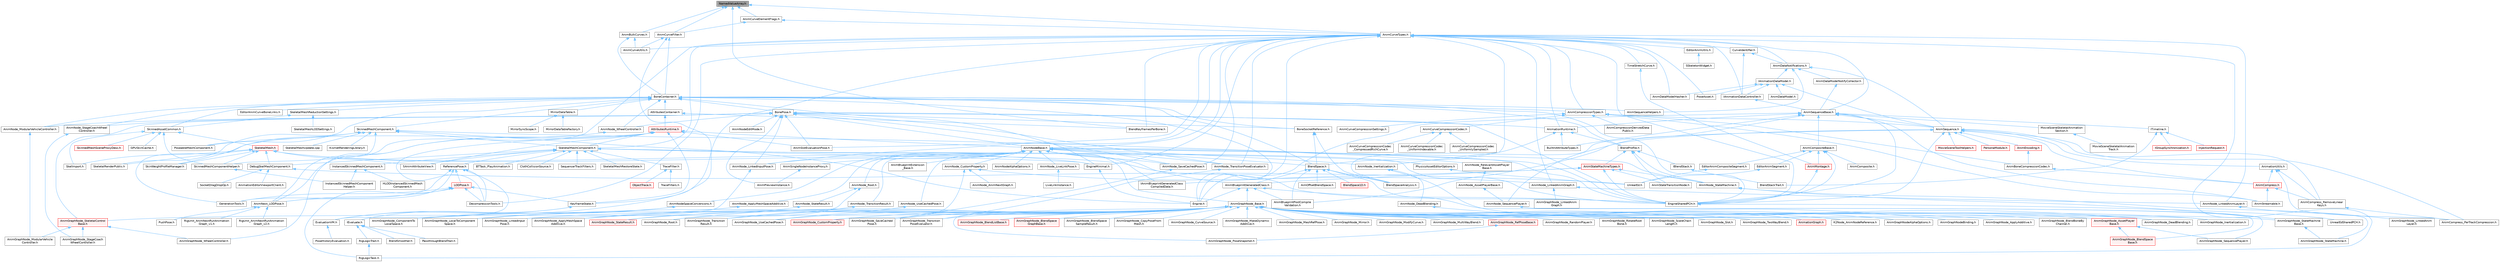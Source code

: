 digraph "NamedValueArray.h"
{
 // INTERACTIVE_SVG=YES
 // LATEX_PDF_SIZE
  bgcolor="transparent";
  edge [fontname=Helvetica,fontsize=10,labelfontname=Helvetica,labelfontsize=10];
  node [fontname=Helvetica,fontsize=10,shape=box,height=0.2,width=0.4];
  Node1 [id="Node000001",label="NamedValueArray.h",height=0.2,width=0.4,color="gray40", fillcolor="grey60", style="filled", fontcolor="black",tooltip=" "];
  Node1 -> Node2 [id="edge1_Node000001_Node000002",dir="back",color="steelblue1",style="solid",tooltip=" "];
  Node2 [id="Node000002",label="AnimBulkCurves.h",height=0.2,width=0.4,color="grey40", fillcolor="white", style="filled",URL="$d0/dcd/AnimBulkCurves_8h.html",tooltip=" "];
  Node2 -> Node3 [id="edge2_Node000002_Node000003",dir="back",color="steelblue1",style="solid",tooltip=" "];
  Node3 [id="Node000003",label="AnimCurveUtils.h",height=0.2,width=0.4,color="grey40", fillcolor="white", style="filled",URL="$d2/d99/AnimCurveUtils_8h.html",tooltip=" "];
  Node2 -> Node4 [id="edge3_Node000002_Node000004",dir="back",color="steelblue1",style="solid",tooltip=" "];
  Node4 [id="Node000004",label="BoneContainer.h",height=0.2,width=0.4,color="grey40", fillcolor="white", style="filled",URL="$d9/d68/BoneContainer_8h.html",tooltip=" "];
  Node4 -> Node5 [id="edge4_Node000004_Node000005",dir="back",color="steelblue1",style="solid",tooltip=" "];
  Node5 [id="Node000005",label="AnimCompressionTypes.h",height=0.2,width=0.4,color="grey40", fillcolor="white", style="filled",URL="$d1/d3b/AnimCompressionTypes_8h.html",tooltip=" "];
  Node5 -> Node6 [id="edge5_Node000005_Node000006",dir="back",color="steelblue1",style="solid",tooltip=" "];
  Node6 [id="Node000006",label="AnimBoneCompressionCodec.h",height=0.2,width=0.4,color="grey40", fillcolor="white", style="filled",URL="$dd/dc3/AnimBoneCompressionCodec_8h.html",tooltip=" "];
  Node6 -> Node7 [id="edge6_Node000006_Node000007",dir="back",color="steelblue1",style="solid",tooltip=" "];
  Node7 [id="Node000007",label="AnimCompress.h",height=0.2,width=0.4,color="red", fillcolor="#FFF0F0", style="filled",URL="$dd/d6d/AnimCompress_8h.html",tooltip=" "];
  Node7 -> Node11 [id="edge7_Node000007_Node000011",dir="back",color="steelblue1",style="solid",tooltip=" "];
  Node11 [id="Node000011",label="AnimCompress_RemoveLinear\lKeys.h",height=0.2,width=0.4,color="grey40", fillcolor="white", style="filled",URL="$d1/d0a/AnimCompress__RemoveLinearKeys_8h.html",tooltip=" "];
  Node11 -> Node12 [id="edge8_Node000011_Node000012",dir="back",color="steelblue1",style="solid",tooltip=" "];
  Node12 [id="Node000012",label="AnimCompress_PerTrackCompression.h",height=0.2,width=0.4,color="grey40", fillcolor="white", style="filled",URL="$d1/d22/AnimCompress__PerTrackCompression_8h.html",tooltip=" "];
  Node7 -> Node14 [id="edge9_Node000007_Node000014",dir="back",color="steelblue1",style="solid",tooltip=" "];
  Node14 [id="Node000014",label="AnimStreamable.h",height=0.2,width=0.4,color="grey40", fillcolor="white", style="filled",URL="$d1/d46/AnimStreamable_8h.html",tooltip=" "];
  Node5 -> Node15 [id="edge10_Node000005_Node000015",dir="back",color="steelblue1",style="solid",tooltip=" "];
  Node15 [id="Node000015",label="AnimCompressionDerivedData\lPublic.h",height=0.2,width=0.4,color="grey40", fillcolor="white", style="filled",URL="$dc/d36/AnimCompressionDerivedDataPublic_8h.html",tooltip=" "];
  Node5 -> Node16 [id="edge11_Node000005_Node000016",dir="back",color="steelblue1",style="solid",tooltip=" "];
  Node16 [id="Node000016",label="AnimCurveCompressionCodec.h",height=0.2,width=0.4,color="grey40", fillcolor="white", style="filled",URL="$d3/d77/AnimCurveCompressionCodec_8h.html",tooltip=" "];
  Node16 -> Node17 [id="edge12_Node000016_Node000017",dir="back",color="steelblue1",style="solid",tooltip=" "];
  Node17 [id="Node000017",label="AnimCurveCompressionCodec\l_CompressedRichCurve.h",height=0.2,width=0.4,color="grey40", fillcolor="white", style="filled",URL="$db/d72/AnimCurveCompressionCodec__CompressedRichCurve_8h.html",tooltip=" "];
  Node16 -> Node18 [id="edge13_Node000016_Node000018",dir="back",color="steelblue1",style="solid",tooltip=" "];
  Node18 [id="Node000018",label="AnimCurveCompressionCodec\l_UniformIndexable.h",height=0.2,width=0.4,color="grey40", fillcolor="white", style="filled",URL="$d7/d0a/AnimCurveCompressionCodec__UniformIndexable_8h.html",tooltip=" "];
  Node16 -> Node19 [id="edge14_Node000016_Node000019",dir="back",color="steelblue1",style="solid",tooltip=" "];
  Node19 [id="Node000019",label="AnimCurveCompressionCodec\l_UniformlySampled.h",height=0.2,width=0.4,color="grey40", fillcolor="white", style="filled",URL="$da/d4c/AnimCurveCompressionCodec__UniformlySampled_8h.html",tooltip=" "];
  Node5 -> Node20 [id="edge15_Node000005_Node000020",dir="back",color="steelblue1",style="solid",tooltip=" "];
  Node20 [id="Node000020",label="AnimCurveCompressionSettings.h",height=0.2,width=0.4,color="grey40", fillcolor="white", style="filled",URL="$d0/d49/AnimCurveCompressionSettings_8h.html",tooltip=" "];
  Node5 -> Node21 [id="edge16_Node000005_Node000021",dir="back",color="steelblue1",style="solid",tooltip=" "];
  Node21 [id="Node000021",label="AnimSequence.h",height=0.2,width=0.4,color="grey40", fillcolor="white", style="filled",URL="$d0/d8a/AnimSequence_8h.html",tooltip=" "];
  Node21 -> Node22 [id="edge17_Node000021_Node000022",dir="back",color="steelblue1",style="solid",tooltip=" "];
  Node22 [id="Node000022",label="AnimBlueprintPostCompile\lValidation.h",height=0.2,width=0.4,color="grey40", fillcolor="white", style="filled",URL="$de/d1b/AnimBlueprintPostCompileValidation_8h.html",tooltip=" "];
  Node21 -> Node7 [id="edge18_Node000021_Node000007",dir="back",color="steelblue1",style="solid",tooltip=" "];
  Node21 -> Node12 [id="edge19_Node000021_Node000012",dir="back",color="steelblue1",style="solid",tooltip=" "];
  Node21 -> Node11 [id="edge20_Node000021_Node000011",dir="back",color="steelblue1",style="solid",tooltip=" "];
  Node21 -> Node23 [id="edge21_Node000021_Node000023",dir="back",color="steelblue1",style="solid",tooltip=" "];
  Node23 [id="Node000023",label="AnimEncoding.h",height=0.2,width=0.4,color="red", fillcolor="#FFF0F0", style="filled",URL="$d9/dfd/AnimEncoding_8h.html",tooltip=" "];
  Node23 -> Node6 [id="edge22_Node000023_Node000006",dir="back",color="steelblue1",style="solid",tooltip=" "];
  Node21 -> Node28 [id="edge23_Node000021_Node000028",dir="back",color="steelblue1",style="solid",tooltip=" "];
  Node28 [id="Node000028",label="AnimationUtils.h",height=0.2,width=0.4,color="grey40", fillcolor="white", style="filled",URL="$d6/db6/AnimationUtils_8h.html",tooltip=" "];
  Node28 -> Node7 [id="edge24_Node000028_Node000007",dir="back",color="steelblue1",style="solid",tooltip=" "];
  Node28 -> Node12 [id="edge25_Node000028_Node000012",dir="back",color="steelblue1",style="solid",tooltip=" "];
  Node28 -> Node11 [id="edge26_Node000028_Node000011",dir="back",color="steelblue1",style="solid",tooltip=" "];
  Node21 -> Node29 [id="edge27_Node000021_Node000029",dir="back",color="steelblue1",style="solid",tooltip=" "];
  Node29 [id="Node000029",label="BlendSpaceAnalysis.h",height=0.2,width=0.4,color="grey40", fillcolor="white", style="filled",URL="$d7/daf/BlendSpaceAnalysis_8h.html",tooltip=" "];
  Node21 -> Node30 [id="edge28_Node000021_Node000030",dir="back",color="steelblue1",style="solid",tooltip=" "];
  Node30 [id="Node000030",label="EngineSharedPCH.h",height=0.2,width=0.4,color="grey40", fillcolor="white", style="filled",URL="$dc/dbb/EngineSharedPCH_8h.html",tooltip=" "];
  Node30 -> Node31 [id="edge29_Node000030_Node000031",dir="back",color="steelblue1",style="solid",tooltip=" "];
  Node31 [id="Node000031",label="UnrealEdSharedPCH.h",height=0.2,width=0.4,color="grey40", fillcolor="white", style="filled",URL="$d1/de6/UnrealEdSharedPCH_8h.html",tooltip=" "];
  Node21 -> Node32 [id="edge30_Node000021_Node000032",dir="back",color="steelblue1",style="solid",tooltip=" "];
  Node32 [id="Node000032",label="MovieSceneToolHelpers.h",height=0.2,width=0.4,color="red", fillcolor="#FFF0F0", style="filled",URL="$d4/d0e/MovieSceneToolHelpers_8h.html",tooltip=" "];
  Node21 -> Node37 [id="edge31_Node000021_Node000037",dir="back",color="steelblue1",style="solid",tooltip=" "];
  Node37 [id="Node000037",label="PersonaModule.h",height=0.2,width=0.4,color="red", fillcolor="#FFF0F0", style="filled",URL="$de/d74/PersonaModule_8h.html",tooltip=" "];
  Node5 -> Node14 [id="edge32_Node000005_Node000014",dir="back",color="steelblue1",style="solid",tooltip=" "];
  Node4 -> Node39 [id="edge33_Node000004_Node000039",dir="back",color="steelblue1",style="solid",tooltip=" "];
  Node39 [id="Node000039",label="AnimNode_ModularVehicleController.h",height=0.2,width=0.4,color="grey40", fillcolor="white", style="filled",URL="$d8/d10/AnimNode__ModularVehicleController_8h.html",tooltip=" "];
  Node39 -> Node40 [id="edge34_Node000039_Node000040",dir="back",color="steelblue1",style="solid",tooltip=" "];
  Node40 [id="Node000040",label="AnimGraphNode_ModularVehicle\lController.h",height=0.2,width=0.4,color="grey40", fillcolor="white", style="filled",URL="$d3/d04/AnimGraphNode__ModularVehicleController_8h.html",tooltip=" "];
  Node4 -> Node41 [id="edge35_Node000004_Node000041",dir="back",color="steelblue1",style="solid",tooltip=" "];
  Node41 [id="Node000041",label="AnimNode_StageCoachWheel\lController.h",height=0.2,width=0.4,color="grey40", fillcolor="white", style="filled",URL="$d0/d68/AnimNode__StageCoachWheelController_8h.html",tooltip=" "];
  Node41 -> Node42 [id="edge36_Node000041_Node000042",dir="back",color="steelblue1",style="solid",tooltip=" "];
  Node42 [id="Node000042",label="AnimGraphNode_StageCoach\lWheelController.h",height=0.2,width=0.4,color="grey40", fillcolor="white", style="filled",URL="$d6/dbe/AnimGraphNode__StageCoachWheelController_8h.html",tooltip=" "];
  Node4 -> Node43 [id="edge37_Node000004_Node000043",dir="back",color="steelblue1",style="solid",tooltip=" "];
  Node43 [id="Node000043",label="AnimNode_WheelController.h",height=0.2,width=0.4,color="grey40", fillcolor="white", style="filled",URL="$d4/dbf/AnimNode__WheelController_8h.html",tooltip=" "];
  Node43 -> Node44 [id="edge38_Node000043_Node000044",dir="back",color="steelblue1",style="solid",tooltip=" "];
  Node44 [id="Node000044",label="AnimGraphNode_WheelController.h",height=0.2,width=0.4,color="grey40", fillcolor="white", style="filled",URL="$df/de4/AnimGraphNode__WheelController_8h.html",tooltip=" "];
  Node4 -> Node45 [id="edge39_Node000004_Node000045",dir="back",color="steelblue1",style="solid",tooltip=" "];
  Node45 [id="Node000045",label="AnimSequenceHelpers.h",height=0.2,width=0.4,color="grey40", fillcolor="white", style="filled",URL="$dd/d12/AnimSequenceHelpers_8h.html",tooltip=" "];
  Node4 -> Node46 [id="edge40_Node000004_Node000046",dir="back",color="steelblue1",style="solid",tooltip=" "];
  Node46 [id="Node000046",label="AttributesContainer.h",height=0.2,width=0.4,color="grey40", fillcolor="white", style="filled",URL="$d7/db7/AttributesContainer_8h.html",tooltip=" "];
  Node46 -> Node47 [id="edge41_Node000046_Node000047",dir="back",color="steelblue1",style="solid",tooltip=" "];
  Node47 [id="Node000047",label="AttributesRuntime.h",height=0.2,width=0.4,color="red", fillcolor="#FFF0F0", style="filled",URL="$dc/dc1/AttributesRuntime_8h.html",tooltip=" "];
  Node47 -> Node48 [id="edge42_Node000047_Node000048",dir="back",color="steelblue1",style="solid",tooltip=" "];
  Node48 [id="Node000048",label="AnimNext_LODPose.h",height=0.2,width=0.4,color="grey40", fillcolor="white", style="filled",URL="$d7/d76/AnimNext__LODPose_8h.html",tooltip=" "];
  Node48 -> Node49 [id="edge43_Node000048_Node000049",dir="back",color="steelblue1",style="solid",tooltip=" "];
  Node49 [id="Node000049",label="PushPose.h",height=0.2,width=0.4,color="grey40", fillcolor="white", style="filled",URL="$d2/de9/PushPose_8h.html",tooltip=" "];
  Node48 -> Node50 [id="edge44_Node000048_Node000050",dir="back",color="steelblue1",style="solid",tooltip=" "];
  Node50 [id="Node000050",label="RigUnit_AnimNextRunAnimation\lGraph_v1.h",height=0.2,width=0.4,color="grey40", fillcolor="white", style="filled",URL="$d1/df7/RigUnit__AnimNextRunAnimationGraph__v1_8h.html",tooltip=" "];
  Node48 -> Node51 [id="edge45_Node000048_Node000051",dir="back",color="steelblue1",style="solid",tooltip=" "];
  Node51 [id="Node000051",label="RigUnit_AnimNextRunAnimation\lGraph_v2.h",height=0.2,width=0.4,color="grey40", fillcolor="white", style="filled",URL="$d6/d84/RigUnit__AnimNextRunAnimationGraph__v2_8h.html",tooltip=" "];
  Node47 -> Node52 [id="edge46_Node000047_Node000052",dir="back",color="steelblue1",style="solid",tooltip=" "];
  Node52 [id="Node000052",label="AnimNodeBase.h",height=0.2,width=0.4,color="grey40", fillcolor="white", style="filled",URL="$d9/dce/AnimNodeBase_8h.html",tooltip=" "];
  Node52 -> Node53 [id="edge47_Node000052_Node000053",dir="back",color="steelblue1",style="solid",tooltip=" "];
  Node53 [id="Node000053",label="AnimBlueprintExtension\l_Base.h",height=0.2,width=0.4,color="grey40", fillcolor="white", style="filled",URL="$d1/d73/AnimBlueprintExtension__Base_8h.html",tooltip=" "];
  Node52 -> Node54 [id="edge48_Node000052_Node000054",dir="back",color="steelblue1",style="solid",tooltip=" "];
  Node54 [id="Node000054",label="AnimBlueprintGeneratedClass.h",height=0.2,width=0.4,color="grey40", fillcolor="white", style="filled",URL="$dc/d81/AnimBlueprintGeneratedClass_8h.html",tooltip=" "];
  Node54 -> Node22 [id="edge49_Node000054_Node000022",dir="back",color="steelblue1",style="solid",tooltip=" "];
  Node54 -> Node55 [id="edge50_Node000054_Node000055",dir="back",color="steelblue1",style="solid",tooltip=" "];
  Node55 [id="Node000055",label="AnimGraphNode_Base.h",height=0.2,width=0.4,color="grey40", fillcolor="white", style="filled",URL="$d0/dfb/AnimGraphNode__Base_8h.html",tooltip=" "];
  Node55 -> Node56 [id="edge51_Node000055_Node000056",dir="back",color="steelblue1",style="solid",tooltip=" "];
  Node56 [id="Node000056",label="AnimGraphNodeAlphaOptions.h",height=0.2,width=0.4,color="grey40", fillcolor="white", style="filled",URL="$d6/df6/AnimGraphNodeAlphaOptions_8h.html",tooltip=" "];
  Node55 -> Node57 [id="edge52_Node000055_Node000057",dir="back",color="steelblue1",style="solid",tooltip=" "];
  Node57 [id="Node000057",label="AnimGraphNodeBinding.h",height=0.2,width=0.4,color="grey40", fillcolor="white", style="filled",URL="$d6/d3b/AnimGraphNodeBinding_8h.html",tooltip=" "];
  Node55 -> Node58 [id="edge53_Node000055_Node000058",dir="back",color="steelblue1",style="solid",tooltip=" "];
  Node58 [id="Node000058",label="AnimGraphNode_ApplyAdditive.h",height=0.2,width=0.4,color="grey40", fillcolor="white", style="filled",URL="$da/d67/AnimGraphNode__ApplyAdditive_8h.html",tooltip=" "];
  Node55 -> Node59 [id="edge54_Node000055_Node000059",dir="back",color="steelblue1",style="solid",tooltip=" "];
  Node59 [id="Node000059",label="AnimGraphNode_ApplyMeshSpace\lAdditive.h",height=0.2,width=0.4,color="grey40", fillcolor="white", style="filled",URL="$dd/dc4/AnimGraphNode__ApplyMeshSpaceAdditive_8h.html",tooltip=" "];
  Node55 -> Node60 [id="edge55_Node000055_Node000060",dir="back",color="steelblue1",style="solid",tooltip=" "];
  Node60 [id="Node000060",label="AnimGraphNode_AssetPlayer\lBase.h",height=0.2,width=0.4,color="red", fillcolor="#FFF0F0", style="filled",URL="$d1/d4f/AnimGraphNode__AssetPlayerBase_8h.html",tooltip=" "];
  Node60 -> Node61 [id="edge56_Node000060_Node000061",dir="back",color="steelblue1",style="solid",tooltip=" "];
  Node61 [id="Node000061",label="AnimGraphNode_BlendSpace\lBase.h",height=0.2,width=0.4,color="red", fillcolor="#FFF0F0", style="filled",URL="$d7/d6d/AnimGraphNode__BlendSpaceBase_8h.html",tooltip=" "];
  Node60 -> Node71 [id="edge57_Node000060_Node000071",dir="back",color="steelblue1",style="solid",tooltip=" "];
  Node71 [id="Node000071",label="AnimGraphNode_SequencePlayer.h",height=0.2,width=0.4,color="grey40", fillcolor="white", style="filled",URL="$d2/d91/AnimGraphNode__SequencePlayer_8h.html",tooltip=" "];
  Node55 -> Node72 [id="edge58_Node000055_Node000072",dir="back",color="steelblue1",style="solid",tooltip=" "];
  Node72 [id="Node000072",label="AnimGraphNode_BlendBoneBy\lChannel.h",height=0.2,width=0.4,color="grey40", fillcolor="white", style="filled",URL="$de/da9/AnimGraphNode__BlendBoneByChannel_8h.html",tooltip=" "];
  Node55 -> Node73 [id="edge59_Node000055_Node000073",dir="back",color="steelblue1",style="solid",tooltip=" "];
  Node73 [id="Node000073",label="AnimGraphNode_BlendListBase.h",height=0.2,width=0.4,color="red", fillcolor="#FFF0F0", style="filled",URL="$d7/d20/AnimGraphNode__BlendListBase_8h.html",tooltip=" "];
  Node55 -> Node78 [id="edge60_Node000055_Node000078",dir="back",color="steelblue1",style="solid",tooltip=" "];
  Node78 [id="Node000078",label="AnimGraphNode_BlendSpace\lGraphBase.h",height=0.2,width=0.4,color="red", fillcolor="#FFF0F0", style="filled",URL="$d6/d44/AnimGraphNode__BlendSpaceGraphBase_8h.html",tooltip=" "];
  Node55 -> Node81 [id="edge61_Node000055_Node000081",dir="back",color="steelblue1",style="solid",tooltip=" "];
  Node81 [id="Node000081",label="AnimGraphNode_BlendSpace\lSampleResult.h",height=0.2,width=0.4,color="grey40", fillcolor="white", style="filled",URL="$de/df8/AnimGraphNode__BlendSpaceSampleResult_8h.html",tooltip=" "];
  Node55 -> Node82 [id="edge62_Node000055_Node000082",dir="back",color="steelblue1",style="solid",tooltip=" "];
  Node82 [id="Node000082",label="AnimGraphNode_ComponentTo\lLocalSpace.h",height=0.2,width=0.4,color="grey40", fillcolor="white", style="filled",URL="$d1/d3f/AnimGraphNode__ComponentToLocalSpace_8h.html",tooltip=" "];
  Node55 -> Node83 [id="edge63_Node000055_Node000083",dir="back",color="steelblue1",style="solid",tooltip=" "];
  Node83 [id="Node000083",label="AnimGraphNode_CopyPoseFrom\lMesh.h",height=0.2,width=0.4,color="grey40", fillcolor="white", style="filled",URL="$d6/d71/AnimGraphNode__CopyPoseFromMesh_8h.html",tooltip=" "];
  Node55 -> Node84 [id="edge64_Node000055_Node000084",dir="back",color="steelblue1",style="solid",tooltip=" "];
  Node84 [id="Node000084",label="AnimGraphNode_CurveSource.h",height=0.2,width=0.4,color="grey40", fillcolor="white", style="filled",URL="$dc/de5/AnimGraphNode__CurveSource_8h.html",tooltip=" "];
  Node55 -> Node85 [id="edge65_Node000055_Node000085",dir="back",color="steelblue1",style="solid",tooltip=" "];
  Node85 [id="Node000085",label="AnimGraphNode_CustomProperty.h",height=0.2,width=0.4,color="red", fillcolor="#FFF0F0", style="filled",URL="$d8/d3f/AnimGraphNode__CustomProperty_8h.html",tooltip=" "];
  Node55 -> Node89 [id="edge66_Node000055_Node000089",dir="back",color="steelblue1",style="solid",tooltip=" "];
  Node89 [id="Node000089",label="AnimGraphNode_DeadBlending.h",height=0.2,width=0.4,color="grey40", fillcolor="white", style="filled",URL="$d8/d73/AnimGraphNode__DeadBlending_8h.html",tooltip=" "];
  Node55 -> Node90 [id="edge67_Node000055_Node000090",dir="back",color="steelblue1",style="solid",tooltip=" "];
  Node90 [id="Node000090",label="AnimGraphNode_Inertialization.h",height=0.2,width=0.4,color="grey40", fillcolor="white", style="filled",URL="$d7/d66/AnimGraphNode__Inertialization_8h.html",tooltip=" "];
  Node55 -> Node91 [id="edge68_Node000055_Node000091",dir="back",color="steelblue1",style="solid",tooltip=" "];
  Node91 [id="Node000091",label="AnimGraphNode_LinkedInput\lPose.h",height=0.2,width=0.4,color="grey40", fillcolor="white", style="filled",URL="$d7/d8c/AnimGraphNode__LinkedInputPose_8h.html",tooltip=" "];
  Node55 -> Node92 [id="edge69_Node000055_Node000092",dir="back",color="steelblue1",style="solid",tooltip=" "];
  Node92 [id="Node000092",label="AnimGraphNode_LocalToComponent\lSpace.h",height=0.2,width=0.4,color="grey40", fillcolor="white", style="filled",URL="$d6/d01/AnimGraphNode__LocalToComponentSpace_8h.html",tooltip=" "];
  Node55 -> Node93 [id="edge70_Node000055_Node000093",dir="back",color="steelblue1",style="solid",tooltip=" "];
  Node93 [id="Node000093",label="AnimGraphNode_MakeDynamic\lAdditive.h",height=0.2,width=0.4,color="grey40", fillcolor="white", style="filled",URL="$d4/dc9/AnimGraphNode__MakeDynamicAdditive_8h.html",tooltip=" "];
  Node55 -> Node94 [id="edge71_Node000055_Node000094",dir="back",color="steelblue1",style="solid",tooltip=" "];
  Node94 [id="Node000094",label="AnimGraphNode_MeshRefPose.h",height=0.2,width=0.4,color="grey40", fillcolor="white", style="filled",URL="$d3/d58/AnimGraphNode__MeshRefPose_8h.html",tooltip=" "];
  Node55 -> Node95 [id="edge72_Node000055_Node000095",dir="back",color="steelblue1",style="solid",tooltip=" "];
  Node95 [id="Node000095",label="AnimGraphNode_Mirror.h",height=0.2,width=0.4,color="grey40", fillcolor="white", style="filled",URL="$de/d96/AnimGraphNode__Mirror_8h.html",tooltip=" "];
  Node55 -> Node96 [id="edge73_Node000055_Node000096",dir="back",color="steelblue1",style="solid",tooltip=" "];
  Node96 [id="Node000096",label="AnimGraphNode_ModifyCurve.h",height=0.2,width=0.4,color="grey40", fillcolor="white", style="filled",URL="$d5/d09/AnimGraphNode__ModifyCurve_8h.html",tooltip=" "];
  Node55 -> Node97 [id="edge74_Node000055_Node000097",dir="back",color="steelblue1",style="solid",tooltip=" "];
  Node97 [id="Node000097",label="AnimGraphNode_MultiWayBlend.h",height=0.2,width=0.4,color="grey40", fillcolor="white", style="filled",URL="$dd/dcb/AnimGraphNode__MultiWayBlend_8h.html",tooltip=" "];
  Node55 -> Node98 [id="edge75_Node000055_Node000098",dir="back",color="steelblue1",style="solid",tooltip=" "];
  Node98 [id="Node000098",label="AnimGraphNode_PoseSnapshot.h",height=0.2,width=0.4,color="grey40", fillcolor="white", style="filled",URL="$d1/d92/AnimGraphNode__PoseSnapshot_8h.html",tooltip=" "];
  Node55 -> Node99 [id="edge76_Node000055_Node000099",dir="back",color="steelblue1",style="solid",tooltip=" "];
  Node99 [id="Node000099",label="AnimGraphNode_RandomPlayer.h",height=0.2,width=0.4,color="grey40", fillcolor="white", style="filled",URL="$dc/d48/AnimGraphNode__RandomPlayer_8h.html",tooltip=" "];
  Node55 -> Node100 [id="edge77_Node000055_Node000100",dir="back",color="steelblue1",style="solid",tooltip=" "];
  Node100 [id="Node000100",label="AnimGraphNode_RefPoseBase.h",height=0.2,width=0.4,color="red", fillcolor="#FFF0F0", style="filled",URL="$d8/d34/AnimGraphNode__RefPoseBase_8h.html",tooltip=" "];
  Node100 -> Node98 [id="edge78_Node000100_Node000098",dir="back",color="steelblue1",style="solid",tooltip=" "];
  Node55 -> Node103 [id="edge79_Node000055_Node000103",dir="back",color="steelblue1",style="solid",tooltip=" "];
  Node103 [id="Node000103",label="AnimGraphNode_Root.h",height=0.2,width=0.4,color="grey40", fillcolor="white", style="filled",URL="$d2/d39/AnimGraphNode__Root_8h.html",tooltip=" "];
  Node55 -> Node104 [id="edge80_Node000055_Node000104",dir="back",color="steelblue1",style="solid",tooltip=" "];
  Node104 [id="Node000104",label="AnimGraphNode_RotateRoot\lBone.h",height=0.2,width=0.4,color="grey40", fillcolor="white", style="filled",URL="$d4/de0/AnimGraphNode__RotateRootBone_8h.html",tooltip=" "];
  Node55 -> Node105 [id="edge81_Node000055_Node000105",dir="back",color="steelblue1",style="solid",tooltip=" "];
  Node105 [id="Node000105",label="AnimGraphNode_SaveCached\lPose.h",height=0.2,width=0.4,color="grey40", fillcolor="white", style="filled",URL="$df/d5e/AnimGraphNode__SaveCachedPose_8h.html",tooltip=" "];
  Node55 -> Node106 [id="edge82_Node000055_Node000106",dir="back",color="steelblue1",style="solid",tooltip=" "];
  Node106 [id="Node000106",label="AnimGraphNode_ScaleChain\lLength.h",height=0.2,width=0.4,color="grey40", fillcolor="white", style="filled",URL="$d9/df8/AnimGraphNode__ScaleChainLength_8h.html",tooltip=" "];
  Node55 -> Node107 [id="edge83_Node000055_Node000107",dir="back",color="steelblue1",style="solid",tooltip=" "];
  Node107 [id="Node000107",label="AnimGraphNode_SkeletalControl\lBase.h",height=0.2,width=0.4,color="red", fillcolor="#FFF0F0", style="filled",URL="$d9/dff/AnimGraphNode__SkeletalControlBase_8h.html",tooltip=" "];
  Node107 -> Node40 [id="edge84_Node000107_Node000040",dir="back",color="steelblue1",style="solid",tooltip=" "];
  Node107 -> Node42 [id="edge85_Node000107_Node000042",dir="back",color="steelblue1",style="solid",tooltip=" "];
  Node107 -> Node44 [id="edge86_Node000107_Node000044",dir="back",color="steelblue1",style="solid",tooltip=" "];
  Node55 -> Node129 [id="edge87_Node000055_Node000129",dir="back",color="steelblue1",style="solid",tooltip=" "];
  Node129 [id="Node000129",label="AnimGraphNode_Slot.h",height=0.2,width=0.4,color="grey40", fillcolor="white", style="filled",URL="$df/d63/AnimGraphNode__Slot_8h.html",tooltip=" "];
  Node55 -> Node130 [id="edge88_Node000055_Node000130",dir="back",color="steelblue1",style="solid",tooltip=" "];
  Node130 [id="Node000130",label="AnimGraphNode_StateMachine\lBase.h",height=0.2,width=0.4,color="grey40", fillcolor="white", style="filled",URL="$dc/d11/AnimGraphNode__StateMachineBase_8h.html",tooltip=" "];
  Node130 -> Node131 [id="edge89_Node000130_Node000131",dir="back",color="steelblue1",style="solid",tooltip=" "];
  Node131 [id="Node000131",label="AnimGraphNode_StateMachine.h",height=0.2,width=0.4,color="grey40", fillcolor="white", style="filled",URL="$d9/d4d/AnimGraphNode__StateMachine_8h.html",tooltip=" "];
  Node55 -> Node132 [id="edge90_Node000055_Node000132",dir="back",color="steelblue1",style="solid",tooltip=" "];
  Node132 [id="Node000132",label="AnimGraphNode_StateResult.h",height=0.2,width=0.4,color="red", fillcolor="#FFF0F0", style="filled",URL="$d3/d7e/AnimGraphNode__StateResult_8h.html",tooltip=" "];
  Node55 -> Node134 [id="edge91_Node000055_Node000134",dir="back",color="steelblue1",style="solid",tooltip=" "];
  Node134 [id="Node000134",label="AnimGraphNode_Transition\lPoseEvaluator.h",height=0.2,width=0.4,color="grey40", fillcolor="white", style="filled",URL="$d8/dec/AnimGraphNode__TransitionPoseEvaluator_8h.html",tooltip=" "];
  Node55 -> Node135 [id="edge92_Node000055_Node000135",dir="back",color="steelblue1",style="solid",tooltip=" "];
  Node135 [id="Node000135",label="AnimGraphNode_Transition\lResult.h",height=0.2,width=0.4,color="grey40", fillcolor="white", style="filled",URL="$d7/d74/AnimGraphNode__TransitionResult_8h.html",tooltip=" "];
  Node55 -> Node136 [id="edge93_Node000055_Node000136",dir="back",color="steelblue1",style="solid",tooltip=" "];
  Node136 [id="Node000136",label="AnimGraphNode_TwoWayBlend.h",height=0.2,width=0.4,color="grey40", fillcolor="white", style="filled",URL="$d0/df0/AnimGraphNode__TwoWayBlend_8h.html",tooltip=" "];
  Node55 -> Node137 [id="edge94_Node000055_Node000137",dir="back",color="steelblue1",style="solid",tooltip=" "];
  Node137 [id="Node000137",label="AnimGraphNode_UseCachedPose.h",height=0.2,width=0.4,color="grey40", fillcolor="white", style="filled",URL="$d8/d30/AnimGraphNode__UseCachedPose_8h.html",tooltip=" "];
  Node55 -> Node138 [id="edge95_Node000055_Node000138",dir="back",color="steelblue1",style="solid",tooltip=" "];
  Node138 [id="Node000138",label="AnimationGraph.h",height=0.2,width=0.4,color="red", fillcolor="#FFF0F0", style="filled",URL="$df/d2e/AnimationGraph_8h.html",tooltip=" "];
  Node55 -> Node143 [id="edge96_Node000055_Node000143",dir="back",color="steelblue1",style="solid",tooltip=" "];
  Node143 [id="Node000143",label="K2Node_AnimNodeReference.h",height=0.2,width=0.4,color="grey40", fillcolor="white", style="filled",URL="$d2/d81/K2Node__AnimNodeReference_8h.html",tooltip=" "];
  Node54 -> Node144 [id="edge97_Node000054_Node000144",dir="back",color="steelblue1",style="solid",tooltip=" "];
  Node144 [id="Node000144",label="Engine.h",height=0.2,width=0.4,color="grey40", fillcolor="white", style="filled",URL="$d1/d34/Public_2Engine_8h.html",tooltip=" "];
  Node54 -> Node30 [id="edge98_Node000054_Node000030",dir="back",color="steelblue1",style="solid",tooltip=" "];
  Node52 -> Node55 [id="edge99_Node000052_Node000055",dir="back",color="steelblue1",style="solid",tooltip=" "];
  Node52 -> Node145 [id="edge100_Node000052_Node000145",dir="back",color="steelblue1",style="solid",tooltip=" "];
  Node145 [id="Node000145",label="AnimNodeAlphaOptions.h",height=0.2,width=0.4,color="grey40", fillcolor="white", style="filled",URL="$df/d96/AnimNodeAlphaOptions_8h.html",tooltip=" "];
  Node52 -> Node146 [id="edge101_Node000052_Node000146",dir="back",color="steelblue1",style="solid",tooltip=" "];
  Node146 [id="Node000146",label="AnimNodeSpaceConversions.h",height=0.2,width=0.4,color="grey40", fillcolor="white", style="filled",URL="$da/d0a/AnimNodeSpaceConversions_8h.html",tooltip=" "];
  Node146 -> Node82 [id="edge102_Node000146_Node000082",dir="back",color="steelblue1",style="solid",tooltip=" "];
  Node146 -> Node92 [id="edge103_Node000146_Node000092",dir="back",color="steelblue1",style="solid",tooltip=" "];
  Node52 -> Node147 [id="edge104_Node000052_Node000147",dir="back",color="steelblue1",style="solid",tooltip=" "];
  Node147 [id="Node000147",label="AnimNode_ApplyMeshSpaceAdditive.h",height=0.2,width=0.4,color="grey40", fillcolor="white", style="filled",URL="$d9/d6b/AnimNode__ApplyMeshSpaceAdditive_8h.html",tooltip=" "];
  Node147 -> Node59 [id="edge105_Node000147_Node000059",dir="back",color="steelblue1",style="solid",tooltip=" "];
  Node52 -> Node148 [id="edge106_Node000052_Node000148",dir="back",color="steelblue1",style="solid",tooltip=" "];
  Node148 [id="Node000148",label="AnimNode_CustomProperty.h",height=0.2,width=0.4,color="grey40", fillcolor="white", style="filled",URL="$d3/ddc/AnimNode__CustomProperty_8h.html",tooltip=" "];
  Node148 -> Node85 [id="edge107_Node000148_Node000085",dir="back",color="steelblue1",style="solid",tooltip=" "];
  Node148 -> Node149 [id="edge108_Node000148_Node000149",dir="back",color="steelblue1",style="solid",tooltip=" "];
  Node149 [id="Node000149",label="AnimNode_AnimNextGraph.h",height=0.2,width=0.4,color="grey40", fillcolor="white", style="filled",URL="$d5/d20/AnimNode__AnimNextGraph_8h.html",tooltip=" "];
  Node148 -> Node150 [id="edge109_Node000148_Node000150",dir="back",color="steelblue1",style="solid",tooltip=" "];
  Node150 [id="Node000150",label="AnimNode_LinkedAnimGraph.h",height=0.2,width=0.4,color="grey40", fillcolor="white", style="filled",URL="$d8/d5e/AnimNode__LinkedAnimGraph_8h.html",tooltip=" "];
  Node150 -> Node87 [id="edge110_Node000150_Node000087",dir="back",color="steelblue1",style="solid",tooltip=" "];
  Node87 [id="Node000087",label="AnimGraphNode_LinkedAnim\lGraph.h",height=0.2,width=0.4,color="grey40", fillcolor="white", style="filled",URL="$da/dd5/AnimGraphNode__LinkedAnimGraph_8h.html",tooltip=" "];
  Node150 -> Node151 [id="edge111_Node000150_Node000151",dir="back",color="steelblue1",style="solid",tooltip=" "];
  Node151 [id="Node000151",label="AnimNode_LinkedAnimLayer.h",height=0.2,width=0.4,color="grey40", fillcolor="white", style="filled",URL="$da/d11/AnimNode__LinkedAnimLayer_8h.html",tooltip=" "];
  Node151 -> Node88 [id="edge112_Node000151_Node000088",dir="back",color="steelblue1",style="solid",tooltip=" "];
  Node88 [id="Node000088",label="AnimGraphNode_LinkedAnim\lLayer.h",height=0.2,width=0.4,color="grey40", fillcolor="white", style="filled",URL="$dc/d51/AnimGraphNode__LinkedAnimLayer_8h.html",tooltip=" "];
  Node52 -> Node152 [id="edge113_Node000052_Node000152",dir="back",color="steelblue1",style="solid",tooltip=" "];
  Node152 [id="Node000152",label="AnimNode_Inertialization.h",height=0.2,width=0.4,color="grey40", fillcolor="white", style="filled",URL="$d8/d62/AnimNode__Inertialization_8h.html",tooltip=" "];
  Node152 -> Node90 [id="edge114_Node000152_Node000090",dir="back",color="steelblue1",style="solid",tooltip=" "];
  Node152 -> Node153 [id="edge115_Node000152_Node000153",dir="back",color="steelblue1",style="solid",tooltip=" "];
  Node153 [id="Node000153",label="AnimNode_DeadBlending.h",height=0.2,width=0.4,color="grey40", fillcolor="white", style="filled",URL="$df/dfa/AnimNode__DeadBlending_8h.html",tooltip=" "];
  Node153 -> Node89 [id="edge116_Node000153_Node000089",dir="back",color="steelblue1",style="solid",tooltip=" "];
  Node52 -> Node154 [id="edge117_Node000052_Node000154",dir="back",color="steelblue1",style="solid",tooltip=" "];
  Node154 [id="Node000154",label="AnimNode_LinkedInputPose.h",height=0.2,width=0.4,color="grey40", fillcolor="white", style="filled",URL="$d3/d07/AnimNode__LinkedInputPose_8h.html",tooltip=" "];
  Node154 -> Node91 [id="edge118_Node000154_Node000091",dir="back",color="steelblue1",style="solid",tooltip=" "];
  Node52 -> Node155 [id="edge119_Node000052_Node000155",dir="back",color="steelblue1",style="solid",tooltip=" "];
  Node155 [id="Node000155",label="AnimNode_LiveLinkPose.h",height=0.2,width=0.4,color="grey40", fillcolor="white", style="filled",URL="$df/d09/AnimNode__LiveLinkPose_8h.html",tooltip=" "];
  Node155 -> Node156 [id="edge120_Node000155_Node000156",dir="back",color="steelblue1",style="solid",tooltip=" "];
  Node156 [id="Node000156",label="LiveLinkInstance.h",height=0.2,width=0.4,color="grey40", fillcolor="white", style="filled",URL="$d5/d97/LiveLinkInstance_8h.html",tooltip=" "];
  Node52 -> Node157 [id="edge121_Node000052_Node000157",dir="back",color="steelblue1",style="solid",tooltip=" "];
  Node157 [id="Node000157",label="AnimNode_RelevantAssetPlayer\lBase.h",height=0.2,width=0.4,color="grey40", fillcolor="white", style="filled",URL="$d5/d02/AnimNode__RelevantAssetPlayerBase_8h.html",tooltip=" "];
  Node157 -> Node158 [id="edge122_Node000157_Node000158",dir="back",color="steelblue1",style="solid",tooltip=" "];
  Node158 [id="Node000158",label="AnimNode_AssetPlayerBase.h",height=0.2,width=0.4,color="grey40", fillcolor="white", style="filled",URL="$db/d4a/AnimNode__AssetPlayerBase_8h.html",tooltip=" "];
  Node158 -> Node159 [id="edge123_Node000158_Node000159",dir="back",color="steelblue1",style="solid",tooltip=" "];
  Node159 [id="Node000159",label="AnimNode_SequencePlayer.h",height=0.2,width=0.4,color="grey40", fillcolor="white", style="filled",URL="$d6/d7e/AnimNode__SequencePlayer_8h.html",tooltip=" "];
  Node159 -> Node71 [id="edge124_Node000159_Node000071",dir="back",color="steelblue1",style="solid",tooltip=" "];
  Node52 -> Node160 [id="edge125_Node000052_Node000160",dir="back",color="steelblue1",style="solid",tooltip=" "];
  Node160 [id="Node000160",label="AnimNode_Root.h",height=0.2,width=0.4,color="grey40", fillcolor="white", style="filled",URL="$d3/d2c/AnimNode__Root_8h.html",tooltip=" "];
  Node160 -> Node103 [id="edge126_Node000160_Node000103",dir="back",color="steelblue1",style="solid",tooltip=" "];
  Node160 -> Node161 [id="edge127_Node000160_Node000161",dir="back",color="steelblue1",style="solid",tooltip=" "];
  Node161 [id="Node000161",label="AnimNode_StateResult.h",height=0.2,width=0.4,color="grey40", fillcolor="white", style="filled",URL="$d5/ded/AnimNode__StateResult_8h.html",tooltip=" "];
  Node161 -> Node132 [id="edge128_Node000161_Node000132",dir="back",color="steelblue1",style="solid",tooltip=" "];
  Node52 -> Node162 [id="edge129_Node000052_Node000162",dir="back",color="steelblue1",style="solid",tooltip=" "];
  Node162 [id="Node000162",label="AnimNode_SaveCachedPose.h",height=0.2,width=0.4,color="grey40", fillcolor="white", style="filled",URL="$d8/d46/AnimNode__SaveCachedPose_8h.html",tooltip=" "];
  Node162 -> Node105 [id="edge130_Node000162_Node000105",dir="back",color="steelblue1",style="solid",tooltip=" "];
  Node52 -> Node163 [id="edge131_Node000052_Node000163",dir="back",color="steelblue1",style="solid",tooltip=" "];
  Node163 [id="Node000163",label="AnimNode_StateMachine.h",height=0.2,width=0.4,color="grey40", fillcolor="white", style="filled",URL="$df/d8f/AnimNode__StateMachine_8h.html",tooltip=" "];
  Node163 -> Node131 [id="edge132_Node000163_Node000131",dir="back",color="steelblue1",style="solid",tooltip=" "];
  Node163 -> Node130 [id="edge133_Node000163_Node000130",dir="back",color="steelblue1",style="solid",tooltip=" "];
  Node52 -> Node164 [id="edge134_Node000052_Node000164",dir="back",color="steelblue1",style="solid",tooltip=" "];
  Node164 [id="Node000164",label="AnimNode_TransitionPoseEvaluator.h",height=0.2,width=0.4,color="grey40", fillcolor="white", style="filled",URL="$db/df6/AnimNode__TransitionPoseEvaluator_8h.html",tooltip=" "];
  Node164 -> Node134 [id="edge135_Node000164_Node000134",dir="back",color="steelblue1",style="solid",tooltip=" "];
  Node52 -> Node165 [id="edge136_Node000052_Node000165",dir="back",color="steelblue1",style="solid",tooltip=" "];
  Node165 [id="Node000165",label="AnimNode_TransitionResult.h",height=0.2,width=0.4,color="grey40", fillcolor="white", style="filled",URL="$d7/d1b/AnimNode__TransitionResult_8h.html",tooltip=" "];
  Node165 -> Node135 [id="edge137_Node000165_Node000135",dir="back",color="steelblue1",style="solid",tooltip=" "];
  Node52 -> Node166 [id="edge138_Node000052_Node000166",dir="back",color="steelblue1",style="solid",tooltip=" "];
  Node166 [id="Node000166",label="AnimNode_UseCachedPose.h",height=0.2,width=0.4,color="grey40", fillcolor="white", style="filled",URL="$de/d6a/AnimNode__UseCachedPose_8h.html",tooltip=" "];
  Node166 -> Node137 [id="edge139_Node000166_Node000137",dir="back",color="steelblue1",style="solid",tooltip=" "];
  Node52 -> Node167 [id="edge140_Node000052_Node000167",dir="back",color="steelblue1",style="solid",tooltip=" "];
  Node167 [id="Node000167",label="AnimSingleNodeInstanceProxy.h",height=0.2,width=0.4,color="grey40", fillcolor="white", style="filled",URL="$dc/de5/AnimSingleNodeInstanceProxy_8h.html",tooltip=" "];
  Node167 -> Node168 [id="edge141_Node000167_Node000168",dir="back",color="steelblue1",style="solid",tooltip=" "];
  Node168 [id="Node000168",label="AnimPreviewInstance.h",height=0.2,width=0.4,color="grey40", fillcolor="white", style="filled",URL="$d1/d84/AnimPreviewInstance_8h.html",tooltip=" "];
  Node52 -> Node169 [id="edge142_Node000052_Node000169",dir="back",color="steelblue1",style="solid",tooltip=" "];
  Node169 [id="Node000169",label="BlendSpace.h",height=0.2,width=0.4,color="grey40", fillcolor="white", style="filled",URL="$d7/d9b/BlendSpace_8h.html",tooltip=" "];
  Node169 -> Node170 [id="edge143_Node000169_Node000170",dir="back",color="steelblue1",style="solid",tooltip=" "];
  Node170 [id="Node000170",label="AimOffsetBlendSpace.h",height=0.2,width=0.4,color="grey40", fillcolor="white", style="filled",URL="$d3/d5d/AimOffsetBlendSpace_8h.html",tooltip=" "];
  Node169 -> Node54 [id="edge144_Node000169_Node000054",dir="back",color="steelblue1",style="solid",tooltip=" "];
  Node169 -> Node22 [id="edge145_Node000169_Node000022",dir="back",color="steelblue1",style="solid",tooltip=" "];
  Node169 -> Node61 [id="edge146_Node000169_Node000061",dir="back",color="steelblue1",style="solid",tooltip=" "];
  Node169 -> Node171 [id="edge147_Node000169_Node000171",dir="back",color="steelblue1",style="solid",tooltip=" "];
  Node171 [id="Node000171",label="BlendSpace1D.h",height=0.2,width=0.4,color="red", fillcolor="#FFF0F0", style="filled",URL="$d5/d90/BlendSpace1D_8h.html",tooltip=" "];
  Node169 -> Node29 [id="edge148_Node000169_Node000029",dir="back",color="steelblue1",style="solid",tooltip=" "];
  Node52 -> Node30 [id="edge149_Node000052_Node000030",dir="back",color="steelblue1",style="solid",tooltip=" "];
  Node52 -> Node173 [id="edge150_Node000052_Node000173",dir="back",color="steelblue1",style="solid",tooltip=" "];
  Node173 [id="Node000173",label="IAnimBlueprintGeneratedClass\lCompiledData.h",height=0.2,width=0.4,color="grey40", fillcolor="white", style="filled",URL="$d6/de8/IAnimBlueprintGeneratedClassCompiledData_8h.html",tooltip=" "];
  Node47 -> Node174 [id="edge151_Node000047_Node000174",dir="back",color="steelblue1",style="solid",tooltip=" "];
  Node174 [id="Node000174",label="AnimSlotEvaluationPose.h",height=0.2,width=0.4,color="grey40", fillcolor="white", style="filled",URL="$db/d61/AnimSlotEvaluationPose_8h.html",tooltip=" "];
  Node47 -> Node179 [id="edge152_Node000047_Node000179",dir="back",color="steelblue1",style="solid",tooltip=" "];
  Node179 [id="Node000179",label="DecompressionTools.h",height=0.2,width=0.4,color="grey40", fillcolor="white", style="filled",URL="$db/dae/DecompressionTools_8h.html",tooltip=" "];
  Node47 -> Node180 [id="edge153_Node000047_Node000180",dir="back",color="steelblue1",style="solid",tooltip=" "];
  Node180 [id="Node000180",label="GenerationTools.h",height=0.2,width=0.4,color="grey40", fillcolor="white", style="filled",URL="$d9/d81/GenerationTools_8h.html",tooltip=" "];
  Node47 -> Node181 [id="edge154_Node000047_Node000181",dir="back",color="steelblue1",style="solid",tooltip=" "];
  Node181 [id="Node000181",label="KeyframeState.h",height=0.2,width=0.4,color="grey40", fillcolor="white", style="filled",URL="$d3/dcd/KeyframeState_8h.html",tooltip=" "];
  Node181 -> Node182 [id="edge155_Node000181_Node000182",dir="back",color="steelblue1",style="solid",tooltip=" "];
  Node182 [id="Node000182",label="EvaluationVM.h",height=0.2,width=0.4,color="grey40", fillcolor="white", style="filled",URL="$d0/d71/EvaluationVM_8h.html",tooltip=" "];
  Node182 -> Node183 [id="edge156_Node000182_Node000183",dir="back",color="steelblue1",style="solid",tooltip=" "];
  Node183 [id="Node000183",label="PoseHistoryEvaluation.h",height=0.2,width=0.4,color="grey40", fillcolor="white", style="filled",URL="$d5/d97/PoseHistoryEvaluation_8h.html",tooltip=" "];
  Node181 -> Node184 [id="edge157_Node000181_Node000184",dir="back",color="steelblue1",style="solid",tooltip=" "];
  Node184 [id="Node000184",label="IEvaluate.h",height=0.2,width=0.4,color="grey40", fillcolor="white", style="filled",URL="$d8/d35/IEvaluate_8h.html",tooltip=" "];
  Node184 -> Node185 [id="edge158_Node000184_Node000185",dir="back",color="steelblue1",style="solid",tooltip=" "];
  Node185 [id="Node000185",label="BlendSmoother.h",height=0.2,width=0.4,color="grey40", fillcolor="white", style="filled",URL="$d8/d3e/BlendSmoother_8h.html",tooltip=" "];
  Node184 -> Node186 [id="edge159_Node000184_Node000186",dir="back",color="steelblue1",style="solid",tooltip=" "];
  Node186 [id="Node000186",label="PassthroughBlendTrait.h",height=0.2,width=0.4,color="grey40", fillcolor="white", style="filled",URL="$d7/d0b/PassthroughBlendTrait_8h.html",tooltip=" "];
  Node184 -> Node187 [id="edge160_Node000184_Node000187",dir="back",color="steelblue1",style="solid",tooltip=" "];
  Node187 [id="Node000187",label="RigLogicTrait.h",height=0.2,width=0.4,color="grey40", fillcolor="white", style="filled",URL="$d7/dfd/RigLogicTrait_8h.html",tooltip=" "];
  Node187 -> Node188 [id="edge161_Node000187_Node000188",dir="back",color="steelblue1",style="solid",tooltip=" "];
  Node188 [id="Node000188",label="RigLogicTask.h",height=0.2,width=0.4,color="grey40", fillcolor="white", style="filled",URL="$dd/de7/RigLogicTask_8h.html",tooltip=" "];
  Node47 -> Node190 [id="edge162_Node000047_Node000190",dir="back",color="steelblue1",style="solid",tooltip=" "];
  Node190 [id="Node000190",label="SAnimAttributeView.h",height=0.2,width=0.4,color="grey40", fillcolor="white", style="filled",URL="$df/d42/SAnimAttributeView_8h.html",tooltip=" "];
  Node47 -> Node191 [id="edge163_Node000047_Node000191",dir="back",color="steelblue1",style="solid",tooltip=" "];
  Node191 [id="Node000191",label="SkeletalMeshComponent.h",height=0.2,width=0.4,color="grey40", fillcolor="white", style="filled",URL="$d8/db5/SkeletalMeshComponent_8h.html",tooltip=" "];
  Node191 -> Node192 [id="edge164_Node000191_Node000192",dir="back",color="steelblue1",style="solid",tooltip=" "];
  Node192 [id="Node000192",label="BTTask_PlayAnimation.h",height=0.2,width=0.4,color="grey40", fillcolor="white", style="filled",URL="$db/d8d/BTTask__PlayAnimation_8h.html",tooltip=" "];
  Node191 -> Node193 [id="edge165_Node000191_Node000193",dir="back",color="steelblue1",style="solid",tooltip=" "];
  Node193 [id="Node000193",label="ClothCollisionSource.h",height=0.2,width=0.4,color="grey40", fillcolor="white", style="filled",URL="$d2/dac/ClothCollisionSource_8h.html",tooltip=" "];
  Node191 -> Node194 [id="edge166_Node000191_Node000194",dir="back",color="steelblue1",style="solid",tooltip=" "];
  Node194 [id="Node000194",label="DebugSkelMeshComponent.h",height=0.2,width=0.4,color="grey40", fillcolor="white", style="filled",URL="$d5/d33/DebugSkelMeshComponent_8h.html",tooltip=" "];
  Node194 -> Node195 [id="edge167_Node000194_Node000195",dir="back",color="steelblue1",style="solid",tooltip=" "];
  Node195 [id="Node000195",label="AnimationEditorViewportClient.h",height=0.2,width=0.4,color="grey40", fillcolor="white", style="filled",URL="$d1/d45/AnimationEditorViewportClient_8h.html",tooltip=" "];
  Node194 -> Node196 [id="edge168_Node000194_Node000196",dir="back",color="steelblue1",style="solid",tooltip=" "];
  Node196 [id="Node000196",label="SocketDragDropOp.h",height=0.2,width=0.4,color="grey40", fillcolor="white", style="filled",URL="$d2/d53/SocketDragDropOp_8h.html",tooltip=" "];
  Node194 -> Node197 [id="edge169_Node000194_Node000197",dir="back",color="steelblue1",style="solid",tooltip=" "];
  Node197 [id="Node000197",label="UnrealEd.h",height=0.2,width=0.4,color="grey40", fillcolor="white", style="filled",URL="$d2/d5f/UnrealEd_8h.html",tooltip=" "];
  Node191 -> Node198 [id="edge170_Node000191_Node000198",dir="back",color="steelblue1",style="solid",tooltip=" "];
  Node198 [id="Node000198",label="EngineMinimal.h",height=0.2,width=0.4,color="grey40", fillcolor="white", style="filled",URL="$d0/d2c/EngineMinimal_8h.html",tooltip=" "];
  Node198 -> Node144 [id="edge171_Node000198_Node000144",dir="back",color="steelblue1",style="solid",tooltip=" "];
  Node191 -> Node30 [id="edge172_Node000191_Node000030",dir="back",color="steelblue1",style="solid",tooltip=" "];
  Node191 -> Node199 [id="edge173_Node000191_Node000199",dir="back",color="steelblue1",style="solid",tooltip=" "];
  Node199 [id="Node000199",label="InstancedSkinnedMeshComponent.h",height=0.2,width=0.4,color="grey40", fillcolor="white", style="filled",URL="$d7/da7/InstancedSkinnedMeshComponent_8h.html",tooltip=" "];
  Node199 -> Node200 [id="edge174_Node000199_Node000200",dir="back",color="steelblue1",style="solid",tooltip=" "];
  Node200 [id="Node000200",label="HLODInstancedSkinnedMesh\lComponent.h",height=0.2,width=0.4,color="grey40", fillcolor="white", style="filled",URL="$d5/d06/HLODInstancedSkinnedMeshComponent_8h.html",tooltip=" "];
  Node199 -> Node201 [id="edge175_Node000199_Node000201",dir="back",color="steelblue1",style="solid",tooltip=" "];
  Node201 [id="Node000201",label="InstancedSkinnedMeshComponent\lHelper.h",height=0.2,width=0.4,color="grey40", fillcolor="white", style="filled",URL="$d1/d86/InstancedSkinnedMeshComponentHelper_8h.html",tooltip=" "];
  Node191 -> Node202 [id="edge176_Node000191_Node000202",dir="back",color="steelblue1",style="solid",tooltip=" "];
  Node202 [id="Node000202",label="PhysicsAssetEditorOptions.h",height=0.2,width=0.4,color="grey40", fillcolor="white", style="filled",URL="$df/d83/PhysicsAssetEditorOptions_8h.html",tooltip=" "];
  Node202 -> Node197 [id="edge177_Node000202_Node000197",dir="back",color="steelblue1",style="solid",tooltip=" "];
  Node191 -> Node203 [id="edge178_Node000191_Node000203",dir="back",color="steelblue1",style="solid",tooltip=" "];
  Node203 [id="Node000203",label="ReferencePose.h",height=0.2,width=0.4,color="grey40", fillcolor="white", style="filled",URL="$d7/d7f/ReferencePose_8h.html",tooltip=" "];
  Node203 -> Node48 [id="edge179_Node000203_Node000048",dir="back",color="steelblue1",style="solid",tooltip=" "];
  Node203 -> Node179 [id="edge180_Node000203_Node000179",dir="back",color="steelblue1",style="solid",tooltip=" "];
  Node203 -> Node182 [id="edge181_Node000203_Node000182",dir="back",color="steelblue1",style="solid",tooltip=" "];
  Node203 -> Node180 [id="edge182_Node000203_Node000180",dir="back",color="steelblue1",style="solid",tooltip=" "];
  Node203 -> Node204 [id="edge183_Node000203_Node000204",dir="back",color="steelblue1",style="solid",tooltip=" "];
  Node204 [id="Node000204",label="LODPose.h",height=0.2,width=0.4,color="red", fillcolor="#FFF0F0", style="filled",URL="$d5/d7b/LODPose_8h.html",tooltip=" "];
  Node204 -> Node48 [id="edge184_Node000204_Node000048",dir="back",color="steelblue1",style="solid",tooltip=" "];
  Node204 -> Node179 [id="edge185_Node000204_Node000179",dir="back",color="steelblue1",style="solid",tooltip=" "];
  Node204 -> Node180 [id="edge186_Node000204_Node000180",dir="back",color="steelblue1",style="solid",tooltip=" "];
  Node204 -> Node181 [id="edge187_Node000204_Node000181",dir="back",color="steelblue1",style="solid",tooltip=" "];
  Node204 -> Node188 [id="edge188_Node000204_Node000188",dir="back",color="steelblue1",style="solid",tooltip=" "];
  Node191 -> Node190 [id="edge189_Node000191_Node000190",dir="back",color="steelblue1",style="solid",tooltip=" "];
  Node191 -> Node208 [id="edge190_Node000191_Node000208",dir="back",color="steelblue1",style="solid",tooltip=" "];
  Node208 [id="Node000208",label="SequencerTrackFilters.h",height=0.2,width=0.4,color="grey40", fillcolor="white", style="filled",URL="$df/d72/SequencerTrackFilters_8h.html",tooltip=" "];
  Node191 -> Node209 [id="edge191_Node000191_Node000209",dir="back",color="steelblue1",style="solid",tooltip=" "];
  Node209 [id="Node000209",label="SkeletalMeshRestoreState.h",height=0.2,width=0.4,color="grey40", fillcolor="white", style="filled",URL="$d4/dfa/SkeletalMeshRestoreState_8h.html",tooltip=" "];
  Node191 -> Node210 [id="edge192_Node000191_Node000210",dir="back",color="steelblue1",style="solid",tooltip=" "];
  Node210 [id="Node000210",label="TraceFilter.h",height=0.2,width=0.4,color="grey40", fillcolor="white", style="filled",URL="$de/dc1/TraceFilter_8h.html",tooltip=" "];
  Node210 -> Node211 [id="edge193_Node000210_Node000211",dir="back",color="steelblue1",style="solid",tooltip=" "];
  Node211 [id="Node000211",label="ObjectTrace.h",height=0.2,width=0.4,color="red", fillcolor="#FFF0F0", style="filled",URL="$d5/d70/ObjectTrace_8h.html",tooltip=" "];
  Node210 -> Node245 [id="edge194_Node000210_Node000245",dir="back",color="steelblue1",style="solid",tooltip=" "];
  Node245 [id="Node000245",label="TraceFilters.h",height=0.2,width=0.4,color="grey40", fillcolor="white", style="filled",URL="$de/dc9/TraceFilters_8h.html",tooltip=" "];
  Node46 -> Node246 [id="edge195_Node000046_Node000246",dir="back",color="steelblue1",style="solid",tooltip=" "];
  Node246 [id="Node000246",label="BlendKeyframesPerBone.h",height=0.2,width=0.4,color="grey40", fillcolor="white", style="filled",URL="$d0/d52/BlendKeyframesPerBone_8h.html",tooltip=" "];
  Node4 -> Node247 [id="edge196_Node000004_Node000247",dir="back",color="steelblue1",style="solid",tooltip=" "];
  Node247 [id="Node000247",label="BlendProfile.h",height=0.2,width=0.4,color="grey40", fillcolor="white", style="filled",URL="$d6/d9c/BlendProfile_8h.html",tooltip=" "];
  Node247 -> Node163 [id="edge197_Node000247_Node000163",dir="back",color="steelblue1",style="solid",tooltip=" "];
  Node247 -> Node248 [id="edge198_Node000247_Node000248",dir="back",color="steelblue1",style="solid",tooltip=" "];
  Node248 [id="Node000248",label="AnimStateMachineTypes.h",height=0.2,width=0.4,color="red", fillcolor="#FFF0F0", style="filled",URL="$d2/dc8/AnimStateMachineTypes_8h.html",tooltip=" "];
  Node248 -> Node54 [id="edge199_Node000248_Node000054",dir="back",color="steelblue1",style="solid",tooltip=" "];
  Node248 -> Node163 [id="edge200_Node000248_Node000163",dir="back",color="steelblue1",style="solid",tooltip=" "];
  Node248 -> Node254 [id="edge201_Node000248_Node000254",dir="back",color="steelblue1",style="solid",tooltip=" "];
  Node254 [id="Node000254",label="AnimStateTransitionNode.h",height=0.2,width=0.4,color="grey40", fillcolor="white", style="filled",URL="$d3/db4/AnimStateTransitionNode_8h.html",tooltip=" "];
  Node248 -> Node30 [id="edge202_Node000248_Node000030",dir="back",color="steelblue1",style="solid",tooltip=" "];
  Node248 -> Node173 [id="edge203_Node000248_Node000173",dir="back",color="steelblue1",style="solid",tooltip=" "];
  Node247 -> Node254 [id="edge204_Node000247_Node000254",dir="back",color="steelblue1",style="solid",tooltip=" "];
  Node247 -> Node255 [id="edge205_Node000247_Node000255",dir="back",color="steelblue1",style="solid",tooltip=" "];
  Node255 [id="Node000255",label="IBlendStack.h",height=0.2,width=0.4,color="grey40", fillcolor="white", style="filled",URL="$df/d73/IBlendStack_8h.html",tooltip=" "];
  Node255 -> Node219 [id="edge206_Node000255_Node000219",dir="back",color="steelblue1",style="solid",tooltip=" "];
  Node219 [id="Node000219",label="BlendStackTrait.h",height=0.2,width=0.4,color="grey40", fillcolor="white", style="filled",URL="$dd/dc9/BlendStackTrait_8h.html",tooltip=" "];
  Node4 -> Node169 [id="edge207_Node000004_Node000169",dir="back",color="steelblue1",style="solid",tooltip=" "];
  Node4 -> Node256 [id="edge208_Node000004_Node000256",dir="back",color="steelblue1",style="solid",tooltip=" "];
  Node256 [id="Node000256",label="BonePose.h",height=0.2,width=0.4,color="grey40", fillcolor="white", style="filled",URL="$dd/d83/BonePose_8h.html",tooltip=" "];
  Node256 -> Node107 [id="edge209_Node000256_Node000107",dir="back",color="steelblue1",style="solid",tooltip=" "];
  Node256 -> Node52 [id="edge210_Node000256_Node000052",dir="back",color="steelblue1",style="solid",tooltip=" "];
  Node256 -> Node257 [id="edge211_Node000256_Node000257",dir="back",color="steelblue1",style="solid",tooltip=" "];
  Node257 [id="Node000257",label="AnimNodeEditMode.h",height=0.2,width=0.4,color="grey40", fillcolor="white", style="filled",URL="$df/df6/AnimNodeEditMode_8h.html",tooltip=" "];
  Node256 -> Node154 [id="edge212_Node000256_Node000154",dir="back",color="steelblue1",style="solid",tooltip=" "];
  Node256 -> Node39 [id="edge213_Node000256_Node000039",dir="back",color="steelblue1",style="solid",tooltip=" "];
  Node256 -> Node162 [id="edge214_Node000256_Node000162",dir="back",color="steelblue1",style="solid",tooltip=" "];
  Node256 -> Node41 [id="edge215_Node000256_Node000041",dir="back",color="steelblue1",style="solid",tooltip=" "];
  Node256 -> Node164 [id="edge216_Node000256_Node000164",dir="back",color="steelblue1",style="solid",tooltip=" "];
  Node256 -> Node43 [id="edge217_Node000256_Node000043",dir="back",color="steelblue1",style="solid",tooltip=" "];
  Node256 -> Node168 [id="edge218_Node000256_Node000168",dir="back",color="steelblue1",style="solid",tooltip=" "];
  Node256 -> Node174 [id="edge219_Node000256_Node000174",dir="back",color="steelblue1",style="solid",tooltip=" "];
  Node256 -> Node258 [id="edge220_Node000256_Node000258",dir="back",color="steelblue1",style="solid",tooltip=" "];
  Node258 [id="Node000258",label="AnimationRuntime.h",height=0.2,width=0.4,color="grey40", fillcolor="white", style="filled",URL="$da/d93/AnimationRuntime_8h.html",tooltip=" "];
  Node258 -> Node247 [id="edge221_Node000258_Node000247",dir="back",color="steelblue1",style="solid",tooltip=" "];
  Node258 -> Node169 [id="edge222_Node000258_Node000169",dir="back",color="steelblue1",style="solid",tooltip=" "];
  Node258 -> Node259 [id="edge223_Node000258_Node000259",dir="back",color="steelblue1",style="solid",tooltip=" "];
  Node259 [id="Node000259",label="BuiltInAttributeTypes.h",height=0.2,width=0.4,color="grey40", fillcolor="white", style="filled",URL="$dc/dd0/BuiltInAttributeTypes_8h.html",tooltip=" "];
  Node256 -> Node260 [id="edge224_Node000256_Node000260",dir="back",color="steelblue1",style="solid",tooltip=" "];
  Node260 [id="Node000260",label="BoneSocketReference.h",height=0.2,width=0.4,color="grey40", fillcolor="white", style="filled",URL="$d4/d1c/BoneSocketReference_8h.html",tooltip=" "];
  Node260 -> Node169 [id="edge225_Node000260_Node000169",dir="back",color="steelblue1",style="solid",tooltip=" "];
  Node260 -> Node29 [id="edge226_Node000260_Node000029",dir="back",color="steelblue1",style="solid",tooltip=" "];
  Node256 -> Node30 [id="edge227_Node000256_Node000030",dir="back",color="steelblue1",style="solid",tooltip=" "];
  Node4 -> Node260 [id="edge228_Node000004_Node000260",dir="back",color="steelblue1",style="solid",tooltip=" "];
  Node4 -> Node261 [id="edge229_Node000004_Node000261",dir="back",color="steelblue1",style="solid",tooltip=" "];
  Node261 [id="Node000261",label="EditorAnimCurveBoneLinks.h",height=0.2,width=0.4,color="grey40", fillcolor="white", style="filled",URL="$d8/dea/EditorAnimCurveBoneLinks_8h.html",tooltip=" "];
  Node4 -> Node144 [id="edge230_Node000004_Node000144",dir="back",color="steelblue1",style="solid",tooltip=" "];
  Node4 -> Node198 [id="edge231_Node000004_Node000198",dir="back",color="steelblue1",style="solid",tooltip=" "];
  Node4 -> Node30 [id="edge232_Node000004_Node000030",dir="back",color="steelblue1",style="solid",tooltip=" "];
  Node4 -> Node262 [id="edge233_Node000004_Node000262",dir="back",color="steelblue1",style="solid",tooltip=" "];
  Node262 [id="Node000262",label="MirrorDataTable.h",height=0.2,width=0.4,color="grey40", fillcolor="white", style="filled",URL="$d3/d9e/MirrorDataTable_8h.html",tooltip=" "];
  Node262 -> Node263 [id="edge234_Node000262_Node000263",dir="back",color="steelblue1",style="solid",tooltip=" "];
  Node263 [id="Node000263",label="MirrorDataTableFactory.h",height=0.2,width=0.4,color="grey40", fillcolor="white", style="filled",URL="$da/d92/MirrorDataTableFactory_8h.html",tooltip=" "];
  Node262 -> Node264 [id="edge235_Node000262_Node000264",dir="back",color="steelblue1",style="solid",tooltip=" "];
  Node264 [id="Node000264",label="MirrorSyncScope.h",height=0.2,width=0.4,color="grey40", fillcolor="white", style="filled",URL="$d6/d02/MirrorSyncScope_8h.html",tooltip=" "];
  Node4 -> Node265 [id="edge236_Node000004_Node000265",dir="back",color="steelblue1",style="solid",tooltip=" "];
  Node265 [id="Node000265",label="PoseableMeshComponent.h",height=0.2,width=0.4,color="grey40", fillcolor="white", style="filled",URL="$df/d28/PoseableMeshComponent_8h.html",tooltip=" "];
  Node4 -> Node266 [id="edge237_Node000004_Node000266",dir="back",color="steelblue1",style="solid",tooltip=" "];
  Node266 [id="Node000266",label="SkeletalMeshReductionSettings.h",height=0.2,width=0.4,color="grey40", fillcolor="white", style="filled",URL="$d9/dae/SkeletalMeshReductionSettings_8h.html",tooltip=" "];
  Node266 -> Node267 [id="edge238_Node000266_Node000267",dir="back",color="steelblue1",style="solid",tooltip=" "];
  Node267 [id="Node000267",label="SkeletalMeshLODSettings.h",height=0.2,width=0.4,color="grey40", fillcolor="white", style="filled",URL="$de/d1b/SkeletalMeshLODSettings_8h.html",tooltip=" "];
  Node266 -> Node268 [id="edge239_Node000266_Node000268",dir="back",color="steelblue1",style="solid",tooltip=" "];
  Node268 [id="Node000268",label="SkinnedAssetCommon.h",height=0.2,width=0.4,color="grey40", fillcolor="white", style="filled",URL="$dc/dea/SkinnedAssetCommon_8h.html",tooltip=" "];
  Node268 -> Node269 [id="edge240_Node000268_Node000269",dir="back",color="steelblue1",style="solid",tooltip=" "];
  Node269 [id="Node000269",label="GPUSkinCache.h",height=0.2,width=0.4,color="grey40", fillcolor="white", style="filled",URL="$d0/d2d/GPUSkinCache_8h.html",tooltip=" "];
  Node268 -> Node270 [id="edge241_Node000268_Node000270",dir="back",color="steelblue1",style="solid",tooltip=" "];
  Node270 [id="Node000270",label="SkelImport.h",height=0.2,width=0.4,color="grey40", fillcolor="white", style="filled",URL="$d2/d8b/SkelImport_8h.html",tooltip=" "];
  Node268 -> Node271 [id="edge242_Node000268_Node000271",dir="back",color="steelblue1",style="solid",tooltip=" "];
  Node271 [id="Node000271",label="SkeletalMesh.h",height=0.2,width=0.4,color="red", fillcolor="#FFF0F0", style="filled",URL="$d6/de7/SkeletalMesh_8h.html",tooltip=" "];
  Node271 -> Node194 [id="edge243_Node000271_Node000194",dir="back",color="steelblue1",style="solid",tooltip=" "];
  Node271 -> Node198 [id="edge244_Node000271_Node000198",dir="back",color="steelblue1",style="solid",tooltip=" "];
  Node271 -> Node30 [id="edge245_Node000271_Node000030",dir="back",color="steelblue1",style="solid",tooltip=" "];
  Node271 -> Node190 [id="edge246_Node000271_Node000190",dir="back",color="steelblue1",style="solid",tooltip=" "];
  Node271 -> Node270 [id="edge247_Node000271_Node000270",dir="back",color="steelblue1",style="solid",tooltip=" "];
  Node271 -> Node296 [id="edge248_Node000271_Node000296",dir="back",color="steelblue1",style="solid",tooltip=" "];
  Node296 [id="Node000296",label="SkeletalRenderPublic.h",height=0.2,width=0.4,color="grey40", fillcolor="white", style="filled",URL="$d5/d40/SkeletalRenderPublic_8h.html",tooltip=" "];
  Node271 -> Node297 [id="edge249_Node000271_Node000297",dir="back",color="steelblue1",style="solid",tooltip=" "];
  Node297 [id="Node000297",label="SkinWeightProfileManager.h",height=0.2,width=0.4,color="grey40", fillcolor="white", style="filled",URL="$d4/d83/SkinWeightProfileManager_8h.html",tooltip=" "];
  Node271 -> Node299 [id="edge250_Node000271_Node000299",dir="back",color="steelblue1",style="solid",tooltip=" "];
  Node299 [id="Node000299",label="SkinnedMeshComponentHelper.h",height=0.2,width=0.4,color="grey40", fillcolor="white", style="filled",URL="$db/d81/SkinnedMeshComponentHelper_8h.html",tooltip=" "];
  Node299 -> Node201 [id="edge251_Node000299_Node000201",dir="back",color="steelblue1",style="solid",tooltip=" "];
  Node268 -> Node299 [id="edge252_Node000268_Node000299",dir="back",color="steelblue1",style="solid",tooltip=" "];
  Node268 -> Node300 [id="edge253_Node000268_Node000300",dir="back",color="steelblue1",style="solid",tooltip=" "];
  Node300 [id="Node000300",label="SkinnedMeshSceneProxyDesc.h",height=0.2,width=0.4,color="red", fillcolor="#FFF0F0", style="filled",URL="$dd/d6b/SkinnedMeshSceneProxyDesc_8h.html",tooltip=" "];
  Node4 -> Node268 [id="edge254_Node000004_Node000268",dir="back",color="steelblue1",style="solid",tooltip=" "];
  Node4 -> Node302 [id="edge255_Node000004_Node000302",dir="back",color="steelblue1",style="solid",tooltip=" "];
  Node302 [id="Node000302",label="SkinnedMeshComponent.h",height=0.2,width=0.4,color="grey40", fillcolor="white", style="filled",URL="$da/d62/SkinnedMeshComponent_8h.html",tooltip=" "];
  Node302 -> Node144 [id="edge256_Node000302_Node000144",dir="back",color="steelblue1",style="solid",tooltip=" "];
  Node302 -> Node30 [id="edge257_Node000302_Node000030",dir="back",color="steelblue1",style="solid",tooltip=" "];
  Node302 -> Node303 [id="edge258_Node000302_Node000303",dir="back",color="steelblue1",style="solid",tooltip=" "];
  Node303 [id="Node000303",label="KismetRenderingLibrary.h",height=0.2,width=0.4,color="grey40", fillcolor="white", style="filled",URL="$dc/d9a/KismetRenderingLibrary_8h.html",tooltip=" "];
  Node302 -> Node265 [id="edge259_Node000302_Node000265",dir="back",color="steelblue1",style="solid",tooltip=" "];
  Node302 -> Node191 [id="edge260_Node000302_Node000191",dir="back",color="steelblue1",style="solid",tooltip=" "];
  Node302 -> Node295 [id="edge261_Node000302_Node000295",dir="back",color="steelblue1",style="solid",tooltip=" "];
  Node295 [id="Node000295",label="SkeletalMeshUpdate.cpp",height=0.2,width=0.4,color="grey40", fillcolor="white", style="filled",URL="$db/d45/SkeletalMeshUpdate_8cpp.html",tooltip=" "];
  Node302 -> Node296 [id="edge262_Node000302_Node000296",dir="back",color="steelblue1",style="solid",tooltip=" "];
  Node302 -> Node297 [id="edge263_Node000302_Node000297",dir="back",color="steelblue1",style="solid",tooltip=" "];
  Node302 -> Node299 [id="edge264_Node000302_Node000299",dir="back",color="steelblue1",style="solid",tooltip=" "];
  Node1 -> Node304 [id="edge265_Node000001_Node000304",dir="back",color="steelblue1",style="solid",tooltip=" "];
  Node304 [id="Node000304",label="AnimCurveElementFlags.h",height=0.2,width=0.4,color="grey40", fillcolor="white", style="filled",URL="$d5/daf/AnimCurveElementFlags_8h.html",tooltip=" "];
  Node304 -> Node305 [id="edge266_Node000304_Node000305",dir="back",color="steelblue1",style="solid",tooltip=" "];
  Node305 [id="Node000305",label="AnimCurveFilter.h",height=0.2,width=0.4,color="grey40", fillcolor="white", style="filled",URL="$d6/d0e/AnimCurveFilter_8h.html",tooltip=" "];
  Node305 -> Node3 [id="edge267_Node000305_Node000003",dir="back",color="steelblue1",style="solid",tooltip=" "];
  Node305 -> Node4 [id="edge268_Node000305_Node000004",dir="back",color="steelblue1",style="solid",tooltip=" "];
  Node305 -> Node182 [id="edge269_Node000305_Node000182",dir="back",color="steelblue1",style="solid",tooltip=" "];
  Node304 -> Node306 [id="edge270_Node000304_Node000306",dir="back",color="steelblue1",style="solid",tooltip=" "];
  Node306 [id="Node000306",label="AnimCurveTypes.h",height=0.2,width=0.4,color="grey40", fillcolor="white", style="filled",URL="$d2/d19/AnimCurveTypes_8h.html",tooltip=" "];
  Node306 -> Node5 [id="edge271_Node000306_Node000005",dir="back",color="steelblue1",style="solid",tooltip=" "];
  Node306 -> Node3 [id="edge272_Node000306_Node000003",dir="back",color="steelblue1",style="solid",tooltip=" "];
  Node306 -> Node307 [id="edge273_Node000306_Node000307",dir="back",color="steelblue1",style="solid",tooltip=" "];
  Node307 [id="Node000307",label="AnimDataModelHasher.h",height=0.2,width=0.4,color="grey40", fillcolor="white", style="filled",URL="$d1/d21/AnimDataModelHasher_8h.html",tooltip=" "];
  Node306 -> Node308 [id="edge274_Node000306_Node000308",dir="back",color="steelblue1",style="solid",tooltip=" "];
  Node308 [id="Node000308",label="AnimDataNotifications.h",height=0.2,width=0.4,color="grey40", fillcolor="white", style="filled",URL="$df/dfa/AnimDataNotifications_8h.html",tooltip=" "];
  Node308 -> Node309 [id="edge275_Node000308_Node000309",dir="back",color="steelblue1",style="solid",tooltip=" "];
  Node309 [id="Node000309",label="AnimDataModelNotifyCollector.h",height=0.2,width=0.4,color="grey40", fillcolor="white", style="filled",URL="$dc/d99/AnimDataModelNotifyCollector_8h.html",tooltip=" "];
  Node309 -> Node310 [id="edge276_Node000309_Node000310",dir="back",color="steelblue1",style="solid",tooltip=" "];
  Node310 [id="Node000310",label="AnimSequenceBase.h",height=0.2,width=0.4,color="grey40", fillcolor="white", style="filled",URL="$db/d58/AnimSequenceBase_8h.html",tooltip=" "];
  Node310 -> Node311 [id="edge277_Node000310_Node000311",dir="back",color="steelblue1",style="solid",tooltip=" "];
  Node311 [id="Node000311",label="AnimCompositeBase.h",height=0.2,width=0.4,color="grey40", fillcolor="white", style="filled",URL="$de/dc9/AnimCompositeBase_8h.html",tooltip=" "];
  Node311 -> Node312 [id="edge278_Node000311_Node000312",dir="back",color="steelblue1",style="solid",tooltip=" "];
  Node312 [id="Node000312",label="AnimComposite.h",height=0.2,width=0.4,color="grey40", fillcolor="white", style="filled",URL="$d9/d4e/AnimComposite_8h.html",tooltip=" "];
  Node311 -> Node313 [id="edge279_Node000311_Node000313",dir="back",color="steelblue1",style="solid",tooltip=" "];
  Node313 [id="Node000313",label="AnimMontage.h",height=0.2,width=0.4,color="red", fillcolor="#FFF0F0", style="filled",URL="$d2/da0/AnimMontage_8h.html",tooltip=" "];
  Node313 -> Node30 [id="edge280_Node000313_Node000030",dir="back",color="steelblue1",style="solid",tooltip=" "];
  Node311 -> Node318 [id="edge281_Node000311_Node000318",dir="back",color="steelblue1",style="solid",tooltip=" "];
  Node318 [id="Node000318",label="EditorAnimCompositeSegment.h",height=0.2,width=0.4,color="grey40", fillcolor="white", style="filled",URL="$d1/d66/EditorAnimCompositeSegment_8h.html",tooltip=" "];
  Node318 -> Node197 [id="edge282_Node000318_Node000197",dir="back",color="steelblue1",style="solid",tooltip=" "];
  Node311 -> Node319 [id="edge283_Node000311_Node000319",dir="back",color="steelblue1",style="solid",tooltip=" "];
  Node319 [id="Node000319",label="EditorAnimSegment.h",height=0.2,width=0.4,color="grey40", fillcolor="white", style="filled",URL="$d1/d6d/EditorAnimSegment_8h.html",tooltip=" "];
  Node319 -> Node197 [id="edge284_Node000319_Node000197",dir="back",color="steelblue1",style="solid",tooltip=" "];
  Node311 -> Node30 [id="edge285_Node000311_Node000030",dir="back",color="steelblue1",style="solid",tooltip=" "];
  Node310 -> Node159 [id="edge286_Node000310_Node000159",dir="back",color="steelblue1",style="solid",tooltip=" "];
  Node310 -> Node21 [id="edge287_Node000310_Node000021",dir="back",color="steelblue1",style="solid",tooltip=" "];
  Node310 -> Node14 [id="edge288_Node000310_Node000014",dir="back",color="steelblue1",style="solid",tooltip=" "];
  Node310 -> Node258 [id="edge289_Node000310_Node000258",dir="back",color="steelblue1",style="solid",tooltip=" "];
  Node310 -> Node259 [id="edge290_Node000310_Node000259",dir="back",color="steelblue1",style="solid",tooltip=" "];
  Node310 -> Node144 [id="edge291_Node000310_Node000144",dir="back",color="steelblue1",style="solid",tooltip=" "];
  Node310 -> Node30 [id="edge292_Node000310_Node000030",dir="back",color="steelblue1",style="solid",tooltip=" "];
  Node310 -> Node320 [id="edge293_Node000310_Node000320",dir="back",color="steelblue1",style="solid",tooltip=" "];
  Node320 [id="Node000320",label="ITimeline.h",height=0.2,width=0.4,color="grey40", fillcolor="white", style="filled",URL="$d9/d1c/ITimeline_8h.html",tooltip=" "];
  Node320 -> Node219 [id="edge294_Node000320_Node000219",dir="back",color="steelblue1",style="solid",tooltip=" "];
  Node320 -> Node321 [id="edge295_Node000320_Node000321",dir="back",color="steelblue1",style="solid",tooltip=" "];
  Node321 [id="Node000321",label="IGroupSynchronization.h",height=0.2,width=0.4,color="red", fillcolor="#FFF0F0", style="filled",URL="$d0/dea/IGroupSynchronization_8h.html",tooltip=" "];
  Node320 -> Node323 [id="edge296_Node000320_Node000323",dir="back",color="steelblue1",style="solid",tooltip=" "];
  Node323 [id="Node000323",label="InjectionRequest.h",height=0.2,width=0.4,color="red", fillcolor="#FFF0F0", style="filled",URL="$df/d85/InjectionRequest_8h.html",tooltip=" "];
  Node310 -> Node327 [id="edge297_Node000310_Node000327",dir="back",color="steelblue1",style="solid",tooltip=" "];
  Node327 [id="Node000327",label="MovieSceneSkeletalAnimation\lSection.h",height=0.2,width=0.4,color="grey40", fillcolor="white", style="filled",URL="$de/d52/MovieSceneSkeletalAnimationSection_8h.html",tooltip=" "];
  Node327 -> Node328 [id="edge298_Node000327_Node000328",dir="back",color="steelblue1",style="solid",tooltip=" "];
  Node328 [id="Node000328",label="MovieSceneSkeletalAnimation\lTrack.h",height=0.2,width=0.4,color="grey40", fillcolor="white", style="filled",URL="$d1/dcb/MovieSceneSkeletalAnimationTrack_8h.html",tooltip=" "];
  Node308 -> Node21 [id="edge299_Node000308_Node000021",dir="back",color="steelblue1",style="solid",tooltip=" "];
  Node308 -> Node45 [id="edge300_Node000308_Node000045",dir="back",color="steelblue1",style="solid",tooltip=" "];
  Node308 -> Node329 [id="edge301_Node000308_Node000329",dir="back",color="steelblue1",style="solid",tooltip=" "];
  Node329 [id="Node000329",label="IAnimationDataModel.h",height=0.2,width=0.4,color="grey40", fillcolor="white", style="filled",URL="$d3/dc4/IAnimationDataModel_8h.html",tooltip=" "];
  Node329 -> Node330 [id="edge302_Node000329_Node000330",dir="back",color="steelblue1",style="solid",tooltip=" "];
  Node330 [id="Node000330",label="AnimDataModel.h",height=0.2,width=0.4,color="grey40", fillcolor="white", style="filled",URL="$d8/dab/AnimDataModel_8h.html",tooltip=" "];
  Node329 -> Node307 [id="edge303_Node000329_Node000307",dir="back",color="steelblue1",style="solid",tooltip=" "];
  Node329 -> Node21 [id="edge304_Node000329_Node000021",dir="back",color="steelblue1",style="solid",tooltip=" "];
  Node329 -> Node331 [id="edge305_Node000329_Node000331",dir="back",color="steelblue1",style="solid",tooltip=" "];
  Node331 [id="Node000331",label="IAnimationDataController.h",height=0.2,width=0.4,color="grey40", fillcolor="white", style="filled",URL="$df/d22/IAnimationDataController_8h.html",tooltip=" "];
  Node331 -> Node310 [id="edge306_Node000331_Node000310",dir="back",color="steelblue1",style="solid",tooltip=" "];
  Node329 -> Node332 [id="edge307_Node000329_Node000332",dir="back",color="steelblue1",style="solid",tooltip=" "];
  Node332 [id="Node000332",label="PoseAsset.h",height=0.2,width=0.4,color="grey40", fillcolor="white", style="filled",URL="$d9/dba/PoseAsset_8h.html",tooltip=" "];
  Node306 -> Node48 [id="edge308_Node000306_Node000048",dir="back",color="steelblue1",style="solid",tooltip=" "];
  Node306 -> Node52 [id="edge309_Node000306_Node000052",dir="back",color="steelblue1",style="solid",tooltip=" "];
  Node306 -> Node152 [id="edge310_Node000306_Node000152",dir="back",color="steelblue1",style="solid",tooltip=" "];
  Node306 -> Node150 [id="edge311_Node000306_Node000150",dir="back",color="steelblue1",style="solid",tooltip=" "];
  Node306 -> Node151 [id="edge312_Node000306_Node000151",dir="back",color="steelblue1",style="solid",tooltip=" "];
  Node306 -> Node154 [id="edge313_Node000306_Node000154",dir="back",color="steelblue1",style="solid",tooltip=" "];
  Node306 -> Node162 [id="edge314_Node000306_Node000162",dir="back",color="steelblue1",style="solid",tooltip=" "];
  Node306 -> Node164 [id="edge315_Node000306_Node000164",dir="back",color="steelblue1",style="solid",tooltip=" "];
  Node306 -> Node310 [id="edge316_Node000306_Node000310",dir="back",color="steelblue1",style="solid",tooltip=" "];
  Node306 -> Node174 [id="edge317_Node000306_Node000174",dir="back",color="steelblue1",style="solid",tooltip=" "];
  Node306 -> Node258 [id="edge318_Node000306_Node000258",dir="back",color="steelblue1",style="solid",tooltip=" "];
  Node306 -> Node246 [id="edge319_Node000306_Node000246",dir="back",color="steelblue1",style="solid",tooltip=" "];
  Node306 -> Node333 [id="edge320_Node000306_Node000333",dir="back",color="steelblue1",style="solid",tooltip=" "];
  Node333 [id="Node000333",label="CurveIdentifier.h",height=0.2,width=0.4,color="grey40", fillcolor="white", style="filled",URL="$d7/d2c/CurveIdentifier_8h.html",tooltip=" "];
  Node333 -> Node308 [id="edge321_Node000333_Node000308",dir="back",color="steelblue1",style="solid",tooltip=" "];
  Node333 -> Node331 [id="edge322_Node000333_Node000331",dir="back",color="steelblue1",style="solid",tooltip=" "];
  Node306 -> Node179 [id="edge323_Node000306_Node000179",dir="back",color="steelblue1",style="solid",tooltip=" "];
  Node306 -> Node334 [id="edge324_Node000306_Node000334",dir="back",color="steelblue1",style="solid",tooltip=" "];
  Node334 [id="Node000334",label="EditorAnimUtils.h",height=0.2,width=0.4,color="grey40", fillcolor="white", style="filled",URL="$d1/dd4/EditorAnimUtils_8h.html",tooltip=" "];
  Node334 -> Node335 [id="edge325_Node000334_Node000335",dir="back",color="steelblue1",style="solid",tooltip=" "];
  Node335 [id="Node000335",label="SSkeletonWidget.h",height=0.2,width=0.4,color="grey40", fillcolor="white", style="filled",URL="$dd/da7/SSkeletonWidget_8h.html",tooltip=" "];
  Node306 -> Node144 [id="edge326_Node000306_Node000144",dir="back",color="steelblue1",style="solid",tooltip=" "];
  Node306 -> Node198 [id="edge327_Node000306_Node000198",dir="back",color="steelblue1",style="solid",tooltip=" "];
  Node306 -> Node30 [id="edge328_Node000306_Node000030",dir="back",color="steelblue1",style="solid",tooltip=" "];
  Node306 -> Node331 [id="edge329_Node000306_Node000331",dir="back",color="steelblue1",style="solid",tooltip=" "];
  Node306 -> Node181 [id="edge330_Node000306_Node000181",dir="back",color="steelblue1",style="solid",tooltip=" "];
  Node306 -> Node332 [id="edge331_Node000306_Node000332",dir="back",color="steelblue1",style="solid",tooltip=" "];
  Node306 -> Node188 [id="edge332_Node000306_Node000188",dir="back",color="steelblue1",style="solid",tooltip=" "];
  Node306 -> Node191 [id="edge333_Node000306_Node000191",dir="back",color="steelblue1",style="solid",tooltip=" "];
  Node306 -> Node336 [id="edge334_Node000306_Node000336",dir="back",color="steelblue1",style="solid",tooltip=" "];
  Node336 [id="Node000336",label="TimeStretchCurve.h",height=0.2,width=0.4,color="grey40", fillcolor="white", style="filled",URL="$dc/df5/TimeStretchCurve_8h.html",tooltip=" "];
  Node336 -> Node313 [id="edge335_Node000336_Node000313",dir="back",color="steelblue1",style="solid",tooltip=" "];
  Node1 -> Node305 [id="edge336_Node000001_Node000305",dir="back",color="steelblue1",style="solid",tooltip=" "];
  Node1 -> Node306 [id="edge337_Node000001_Node000306",dir="back",color="steelblue1",style="solid",tooltip=" "];
  Node1 -> Node246 [id="edge338_Node000001_Node000246",dir="back",color="steelblue1",style="solid",tooltip=" "];
}
